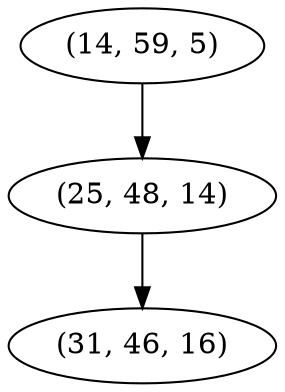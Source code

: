 digraph tree {
    "(14, 59, 5)";
    "(25, 48, 14)";
    "(31, 46, 16)";
    "(14, 59, 5)" -> "(25, 48, 14)";
    "(25, 48, 14)" -> "(31, 46, 16)";
}
